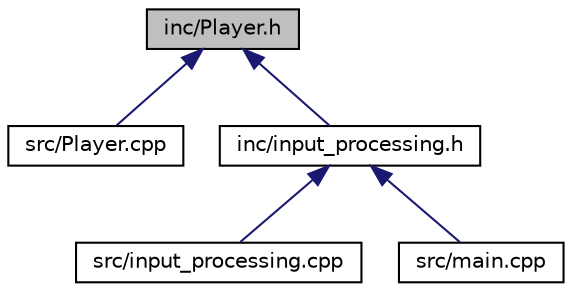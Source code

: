 digraph "inc/Player.h"
{
 // LATEX_PDF_SIZE
  edge [fontname="Helvetica",fontsize="10",labelfontname="Helvetica",labelfontsize="10"];
  node [fontname="Helvetica",fontsize="10",shape=record];
  Node1 [label="inc/Player.h",height=0.2,width=0.4,color="black", fillcolor="grey75", style="filled", fontcolor="black",tooltip="Point, MovementDirection and Player classes."];
  Node1 -> Node2 [dir="back",color="midnightblue",fontsize="10",style="solid"];
  Node2 [label="src/Player.cpp",height=0.2,width=0.4,color="black", fillcolor="white", style="filled",URL="$Player_8cpp.html",tooltip=" "];
  Node1 -> Node3 [dir="back",color="midnightblue",fontsize="10",style="solid"];
  Node3 [label="inc/input_processing.h",height=0.2,width=0.4,color="black", fillcolor="white", style="filled",URL="$input__processing_8h.html",tooltip=" "];
  Node3 -> Node4 [dir="back",color="midnightblue",fontsize="10",style="solid"];
  Node4 [label="src/input_processing.cpp",height=0.2,width=0.4,color="black", fillcolor="white", style="filled",URL="$input__processing_8cpp.html",tooltip=" "];
  Node3 -> Node5 [dir="back",color="midnightblue",fontsize="10",style="solid"];
  Node5 [label="src/main.cpp",height=0.2,width=0.4,color="black", fillcolor="white", style="filled",URL="$main_8cpp.html",tooltip=" "];
}
